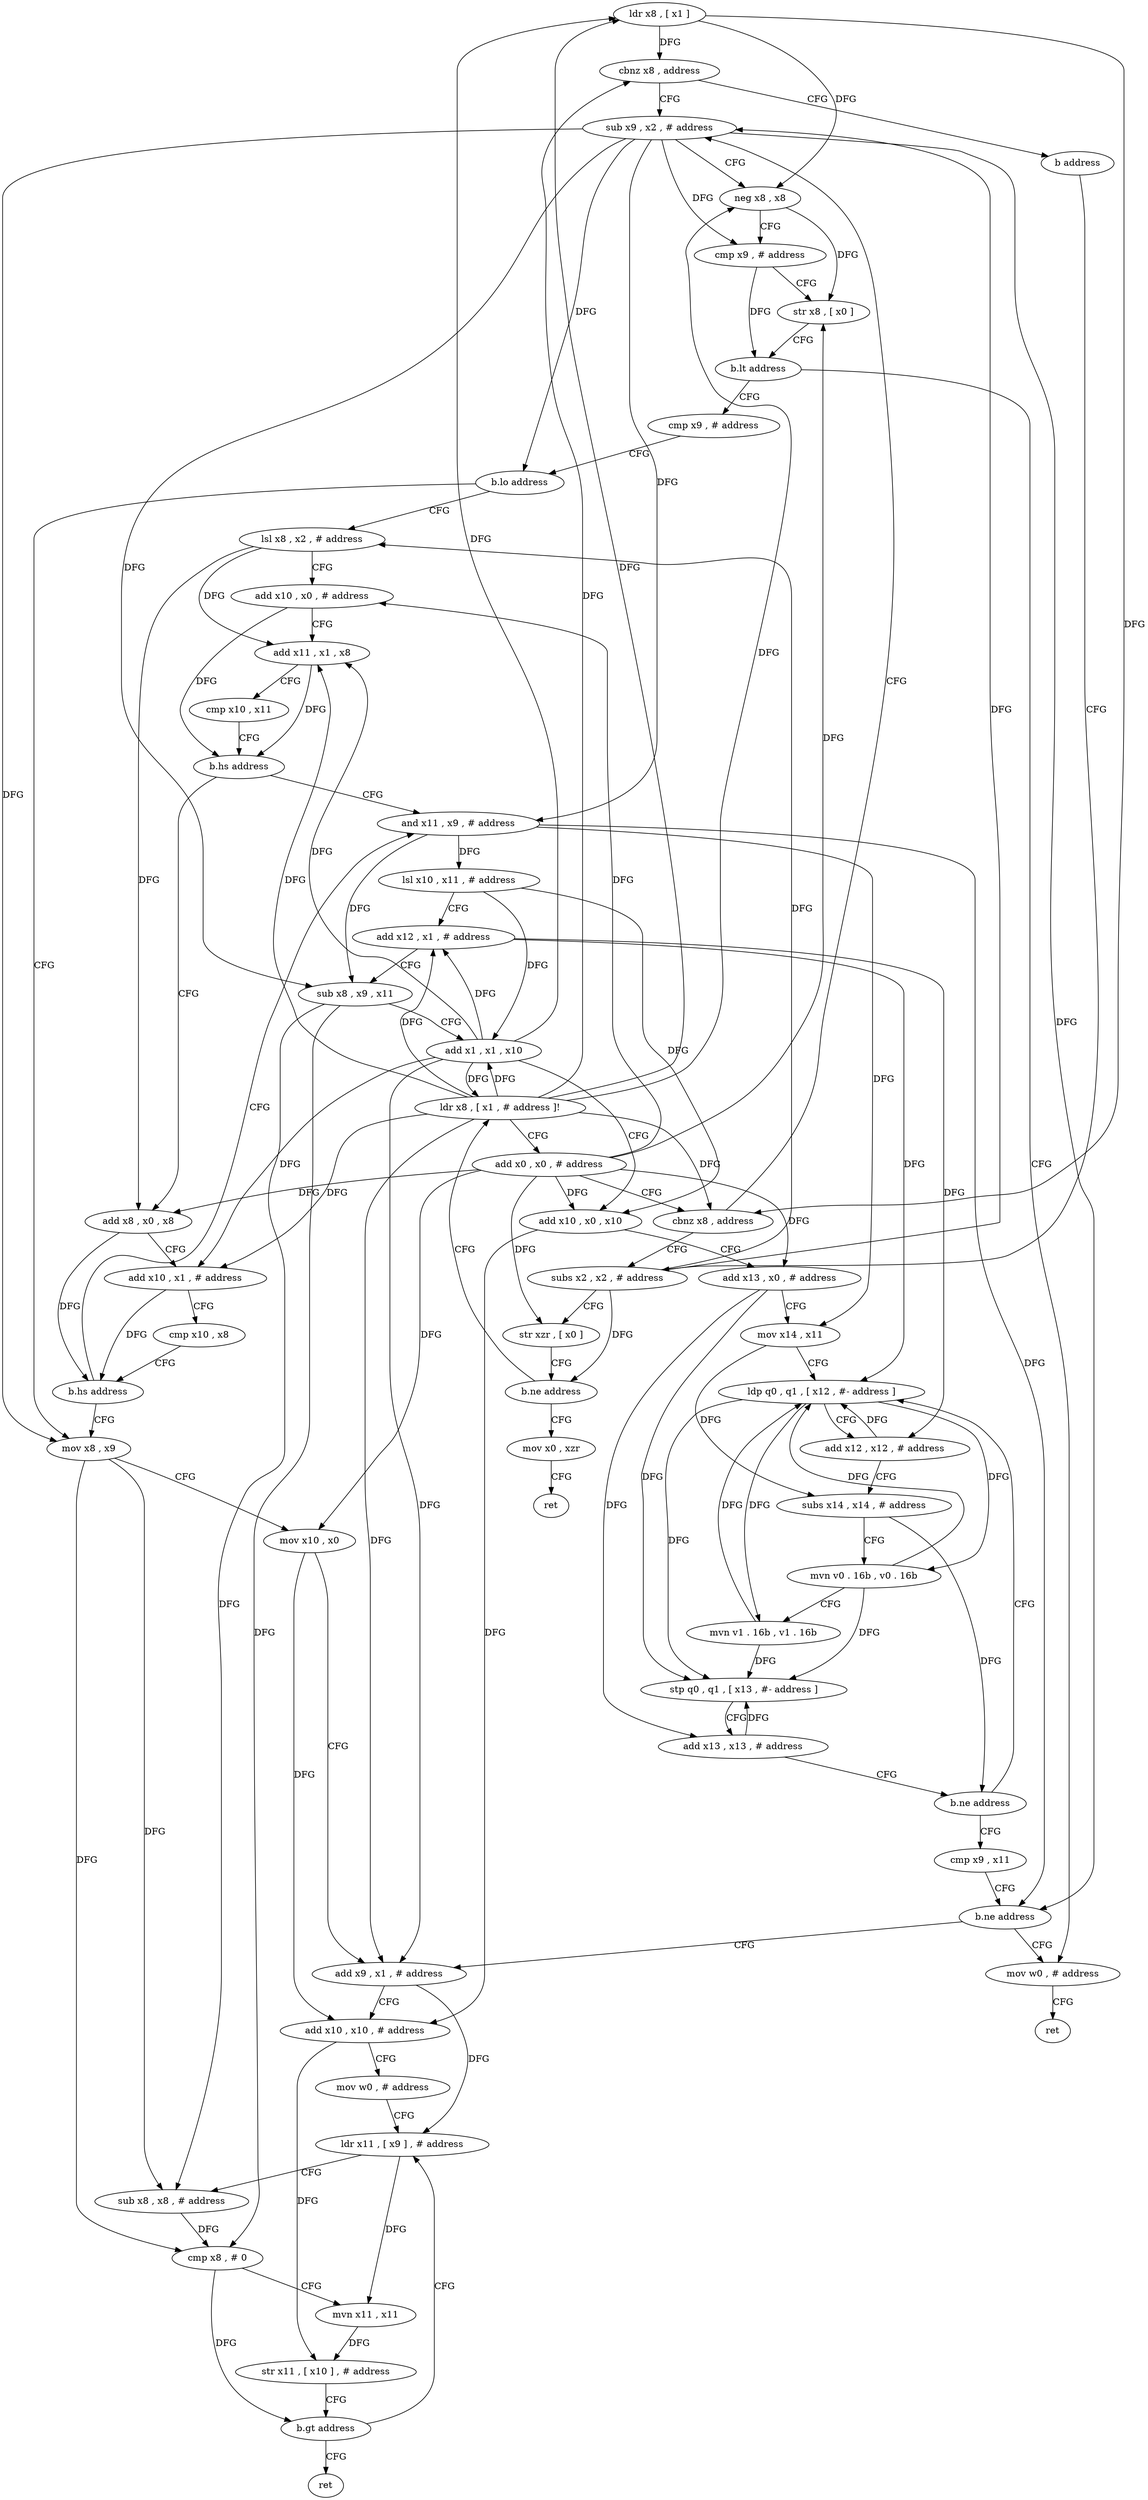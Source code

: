 digraph "func" {
"4223600" [label = "ldr x8 , [ x1 ]" ]
"4223604" [label = "cbnz x8 , address" ]
"4223644" [label = "sub x9 , x2 , # address" ]
"4223608" [label = "b address" ]
"4223648" [label = "neg x8 , x8" ]
"4223652" [label = "cmp x9 , # address" ]
"4223656" [label = "str x8 , [ x0 ]" ]
"4223660" [label = "b.lt address" ]
"4223828" [label = "mov w0 , # address" ]
"4223664" [label = "cmp x9 , # address" ]
"4223624" [label = "subs x2 , x2 , # address" ]
"4223832" [label = "ret" ]
"4223668" [label = "b.lo address" ]
"4223708" [label = "mov x8 , x9" ]
"4223672" [label = "lsl x8 , x2 , # address" ]
"4223628" [label = "str xzr , [ x0 ]" ]
"4223632" [label = "b.ne address" ]
"4223612" [label = "ldr x8 , [ x1 , # address ]!" ]
"4223636" [label = "mov x0 , xzr" ]
"4223712" [label = "mov x10 , x0" ]
"4223716" [label = "add x9 , x1 , # address" ]
"4223676" [label = "add x10 , x0 , # address" ]
"4223680" [label = "add x11 , x1 , x8" ]
"4223684" [label = "cmp x10 , x11" ]
"4223688" [label = "b.hs address" ]
"4223756" [label = "and x11 , x9 , # address" ]
"4223692" [label = "add x8 , x0 , x8" ]
"4223616" [label = "add x0 , x0 , # address" ]
"4223620" [label = "cbnz x8 , address" ]
"4223640" [label = "ret" ]
"4223728" [label = "ldr x11 , [ x9 ] , # address" ]
"4223732" [label = "sub x8 , x8 , # address" ]
"4223736" [label = "cmp x8 , # 0" ]
"4223740" [label = "mvn x11 , x11" ]
"4223744" [label = "str x11 , [ x10 ] , # address" ]
"4223748" [label = "b.gt address" ]
"4223752" [label = "ret" ]
"4223760" [label = "lsl x10 , x11 , # address" ]
"4223764" [label = "add x12 , x1 , # address" ]
"4223768" [label = "sub x8 , x9 , x11" ]
"4223772" [label = "add x1 , x1 , x10" ]
"4223776" [label = "add x10 , x0 , x10" ]
"4223780" [label = "add x13 , x0 , # address" ]
"4223784" [label = "mov x14 , x11" ]
"4223788" [label = "ldp q0 , q1 , [ x12 , #- address ]" ]
"4223696" [label = "add x10 , x1 , # address" ]
"4223700" [label = "cmp x10 , x8" ]
"4223704" [label = "b.hs address" ]
"4223792" [label = "add x12 , x12 , # address" ]
"4223796" [label = "subs x14 , x14 , # address" ]
"4223800" [label = "mvn v0 . 16b , v0 . 16b" ]
"4223804" [label = "mvn v1 . 16b , v1 . 16b" ]
"4223808" [label = "stp q0 , q1 , [ x13 , #- address ]" ]
"4223812" [label = "add x13 , x13 , # address" ]
"4223816" [label = "b.ne address" ]
"4223820" [label = "cmp x9 , x11" ]
"4223824" [label = "b.ne address" ]
"4223720" [label = "add x10 , x10 , # address" ]
"4223724" [label = "mov w0 , # address" ]
"4223600" -> "4223604" [ label = "DFG" ]
"4223600" -> "4223648" [ label = "DFG" ]
"4223600" -> "4223620" [ label = "DFG" ]
"4223604" -> "4223644" [ label = "CFG" ]
"4223604" -> "4223608" [ label = "CFG" ]
"4223644" -> "4223648" [ label = "CFG" ]
"4223644" -> "4223652" [ label = "DFG" ]
"4223644" -> "4223668" [ label = "DFG" ]
"4223644" -> "4223708" [ label = "DFG" ]
"4223644" -> "4223756" [ label = "DFG" ]
"4223644" -> "4223768" [ label = "DFG" ]
"4223644" -> "4223824" [ label = "DFG" ]
"4223608" -> "4223624" [ label = "CFG" ]
"4223648" -> "4223652" [ label = "CFG" ]
"4223648" -> "4223656" [ label = "DFG" ]
"4223652" -> "4223656" [ label = "CFG" ]
"4223652" -> "4223660" [ label = "DFG" ]
"4223656" -> "4223660" [ label = "CFG" ]
"4223660" -> "4223828" [ label = "CFG" ]
"4223660" -> "4223664" [ label = "CFG" ]
"4223828" -> "4223832" [ label = "CFG" ]
"4223664" -> "4223668" [ label = "CFG" ]
"4223624" -> "4223628" [ label = "CFG" ]
"4223624" -> "4223644" [ label = "DFG" ]
"4223624" -> "4223672" [ label = "DFG" ]
"4223624" -> "4223632" [ label = "DFG" ]
"4223668" -> "4223708" [ label = "CFG" ]
"4223668" -> "4223672" [ label = "CFG" ]
"4223708" -> "4223712" [ label = "CFG" ]
"4223708" -> "4223732" [ label = "DFG" ]
"4223708" -> "4223736" [ label = "DFG" ]
"4223672" -> "4223676" [ label = "CFG" ]
"4223672" -> "4223680" [ label = "DFG" ]
"4223672" -> "4223692" [ label = "DFG" ]
"4223628" -> "4223632" [ label = "CFG" ]
"4223632" -> "4223612" [ label = "CFG" ]
"4223632" -> "4223636" [ label = "CFG" ]
"4223612" -> "4223616" [ label = "CFG" ]
"4223612" -> "4223600" [ label = "DFG" ]
"4223612" -> "4223604" [ label = "DFG" ]
"4223612" -> "4223648" [ label = "DFG" ]
"4223612" -> "4223680" [ label = "DFG" ]
"4223612" -> "4223716" [ label = "DFG" ]
"4223612" -> "4223764" [ label = "DFG" ]
"4223612" -> "4223772" [ label = "DFG" ]
"4223612" -> "4223696" [ label = "DFG" ]
"4223612" -> "4223620" [ label = "DFG" ]
"4223636" -> "4223640" [ label = "CFG" ]
"4223712" -> "4223716" [ label = "CFG" ]
"4223712" -> "4223720" [ label = "DFG" ]
"4223716" -> "4223720" [ label = "CFG" ]
"4223716" -> "4223728" [ label = "DFG" ]
"4223676" -> "4223680" [ label = "CFG" ]
"4223676" -> "4223688" [ label = "DFG" ]
"4223680" -> "4223684" [ label = "CFG" ]
"4223680" -> "4223688" [ label = "DFG" ]
"4223684" -> "4223688" [ label = "CFG" ]
"4223688" -> "4223756" [ label = "CFG" ]
"4223688" -> "4223692" [ label = "CFG" ]
"4223756" -> "4223760" [ label = "DFG" ]
"4223756" -> "4223768" [ label = "DFG" ]
"4223756" -> "4223784" [ label = "DFG" ]
"4223756" -> "4223824" [ label = "DFG" ]
"4223692" -> "4223696" [ label = "CFG" ]
"4223692" -> "4223704" [ label = "DFG" ]
"4223616" -> "4223620" [ label = "CFG" ]
"4223616" -> "4223628" [ label = "DFG" ]
"4223616" -> "4223712" [ label = "DFG" ]
"4223616" -> "4223676" [ label = "DFG" ]
"4223616" -> "4223656" [ label = "DFG" ]
"4223616" -> "4223776" [ label = "DFG" ]
"4223616" -> "4223780" [ label = "DFG" ]
"4223616" -> "4223692" [ label = "DFG" ]
"4223620" -> "4223644" [ label = "CFG" ]
"4223620" -> "4223624" [ label = "CFG" ]
"4223728" -> "4223732" [ label = "CFG" ]
"4223728" -> "4223740" [ label = "DFG" ]
"4223732" -> "4223736" [ label = "DFG" ]
"4223736" -> "4223740" [ label = "CFG" ]
"4223736" -> "4223748" [ label = "DFG" ]
"4223740" -> "4223744" [ label = "DFG" ]
"4223744" -> "4223748" [ label = "CFG" ]
"4223748" -> "4223728" [ label = "CFG" ]
"4223748" -> "4223752" [ label = "CFG" ]
"4223760" -> "4223764" [ label = "CFG" ]
"4223760" -> "4223772" [ label = "DFG" ]
"4223760" -> "4223776" [ label = "DFG" ]
"4223764" -> "4223768" [ label = "CFG" ]
"4223764" -> "4223788" [ label = "DFG" ]
"4223764" -> "4223792" [ label = "DFG" ]
"4223768" -> "4223772" [ label = "CFG" ]
"4223768" -> "4223732" [ label = "DFG" ]
"4223768" -> "4223736" [ label = "DFG" ]
"4223772" -> "4223776" [ label = "CFG" ]
"4223772" -> "4223600" [ label = "DFG" ]
"4223772" -> "4223612" [ label = "DFG" ]
"4223772" -> "4223716" [ label = "DFG" ]
"4223772" -> "4223764" [ label = "DFG" ]
"4223772" -> "4223680" [ label = "DFG" ]
"4223772" -> "4223696" [ label = "DFG" ]
"4223776" -> "4223780" [ label = "CFG" ]
"4223776" -> "4223720" [ label = "DFG" ]
"4223780" -> "4223784" [ label = "CFG" ]
"4223780" -> "4223808" [ label = "DFG" ]
"4223780" -> "4223812" [ label = "DFG" ]
"4223784" -> "4223788" [ label = "CFG" ]
"4223784" -> "4223796" [ label = "DFG" ]
"4223788" -> "4223792" [ label = "CFG" ]
"4223788" -> "4223800" [ label = "DFG" ]
"4223788" -> "4223804" [ label = "DFG" ]
"4223788" -> "4223808" [ label = "DFG" ]
"4223696" -> "4223700" [ label = "CFG" ]
"4223696" -> "4223704" [ label = "DFG" ]
"4223700" -> "4223704" [ label = "CFG" ]
"4223704" -> "4223756" [ label = "CFG" ]
"4223704" -> "4223708" [ label = "CFG" ]
"4223792" -> "4223796" [ label = "CFG" ]
"4223792" -> "4223788" [ label = "DFG" ]
"4223796" -> "4223800" [ label = "CFG" ]
"4223796" -> "4223816" [ label = "DFG" ]
"4223800" -> "4223804" [ label = "CFG" ]
"4223800" -> "4223788" [ label = "DFG" ]
"4223800" -> "4223808" [ label = "DFG" ]
"4223804" -> "4223808" [ label = "DFG" ]
"4223804" -> "4223788" [ label = "DFG" ]
"4223808" -> "4223812" [ label = "CFG" ]
"4223812" -> "4223816" [ label = "CFG" ]
"4223812" -> "4223808" [ label = "DFG" ]
"4223816" -> "4223788" [ label = "CFG" ]
"4223816" -> "4223820" [ label = "CFG" ]
"4223820" -> "4223824" [ label = "CFG" ]
"4223824" -> "4223716" [ label = "CFG" ]
"4223824" -> "4223828" [ label = "CFG" ]
"4223720" -> "4223724" [ label = "CFG" ]
"4223720" -> "4223744" [ label = "DFG" ]
"4223724" -> "4223728" [ label = "CFG" ]
}
